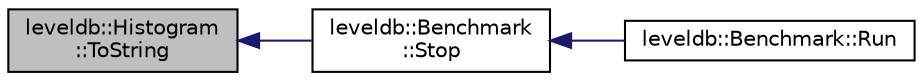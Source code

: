 digraph "leveldb::Histogram::ToString"
{
  edge [fontname="Helvetica",fontsize="10",labelfontname="Helvetica",labelfontsize="10"];
  node [fontname="Helvetica",fontsize="10",shape=record];
  rankdir="LR";
  Node1 [label="leveldb::Histogram\l::ToString",height=0.2,width=0.4,color="black", fillcolor="grey75", style="filled" fontcolor="black"];
  Node1 -> Node2 [dir="back",color="midnightblue",fontsize="10",style="solid"];
  Node2 [label="leveldb::Benchmark\l::Stop",height=0.2,width=0.4,color="black", fillcolor="white", style="filled",URL="$classleveldb_1_1_benchmark.html#a65d0797253a00efc34b160a59aeb77c1"];
  Node2 -> Node3 [dir="back",color="midnightblue",fontsize="10",style="solid"];
  Node3 [label="leveldb::Benchmark::Run",height=0.2,width=0.4,color="black", fillcolor="white", style="filled",URL="$classleveldb_1_1_benchmark.html#a2f262afa0c7d10fcf531fe9657fba490"];
}
